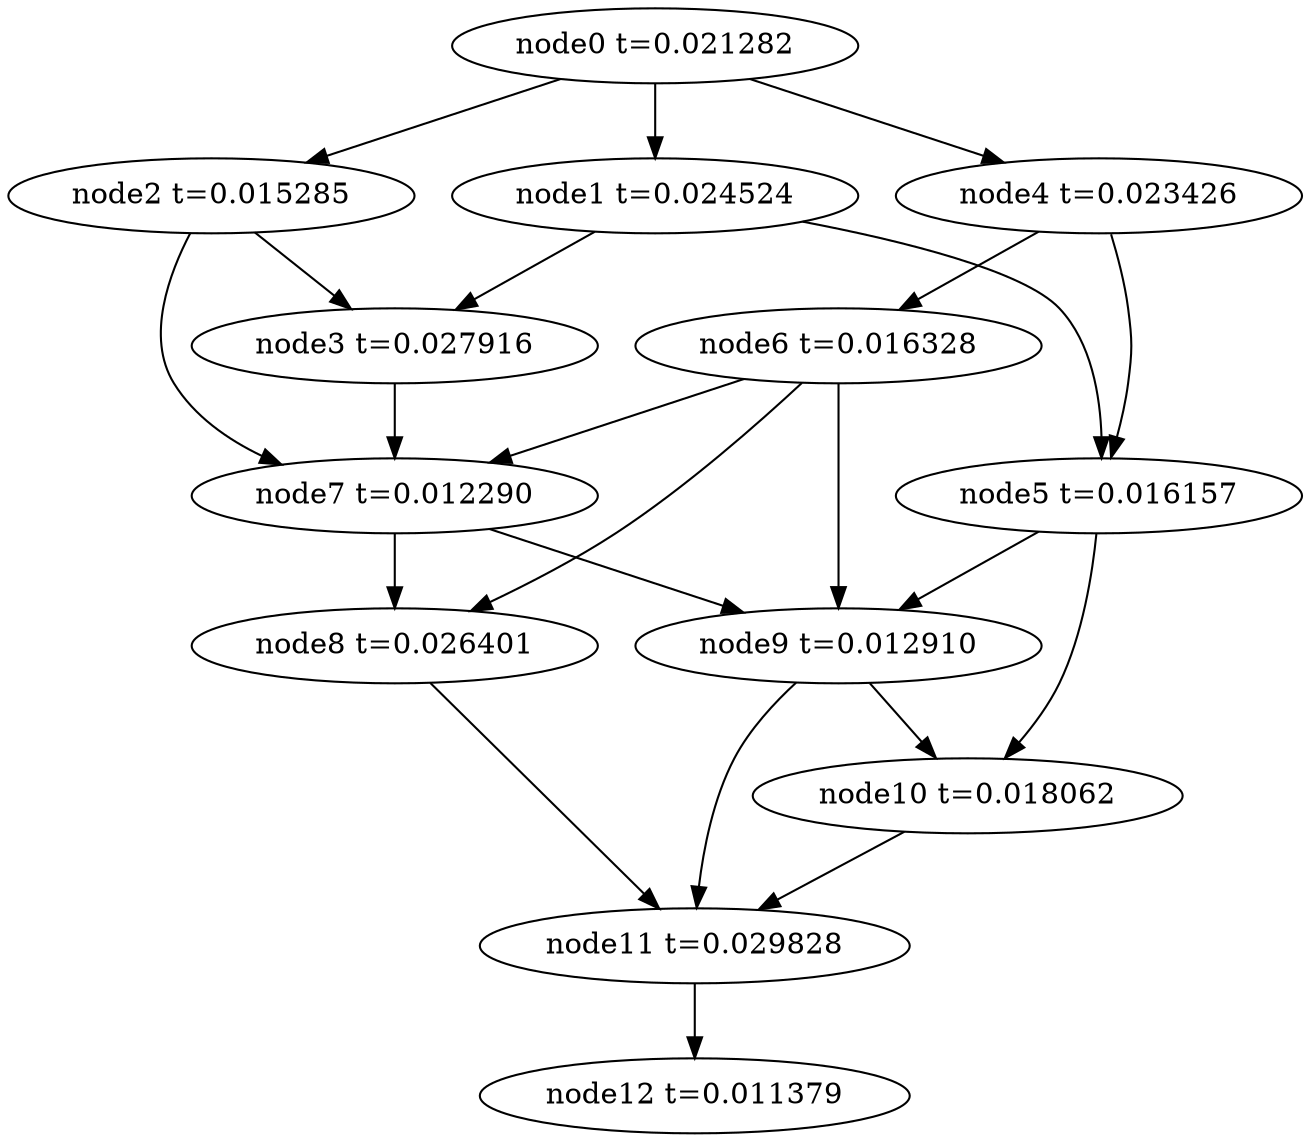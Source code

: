 digraph g{
	node12[label="node12 t=0.011379"]
	node11 -> node12
	node11[label="node11 t=0.029828"];
	node10 -> node11
	node10[label="node10 t=0.018062"];
	node9 -> node11
	node9 -> node10
	node9[label="node9 t=0.012910"];
	node8 -> node11
	node8[label="node8 t=0.026401"];
	node7 -> node9
	node7 -> node8
	node7[label="node7 t=0.012290"];
	node6 -> node9
	node6 -> node8
	node6 -> node7
	node6[label="node6 t=0.016328"];
	node5 -> node10
	node5 -> node9
	node5[label="node5 t=0.016157"];
	node4 -> node6
	node4 -> node5
	node4[label="node4 t=0.023426"];
	node3 -> node7
	node3[label="node3 t=0.027916"];
	node2 -> node7
	node2 -> node3
	node2[label="node2 t=0.015285"];
	node1 -> node5
	node1 -> node3
	node1[label="node1 t=0.024524"];
	node0 -> node4
	node0 -> node2
	node0 -> node1
	node0[label="node0 t=0.021282"];
}
